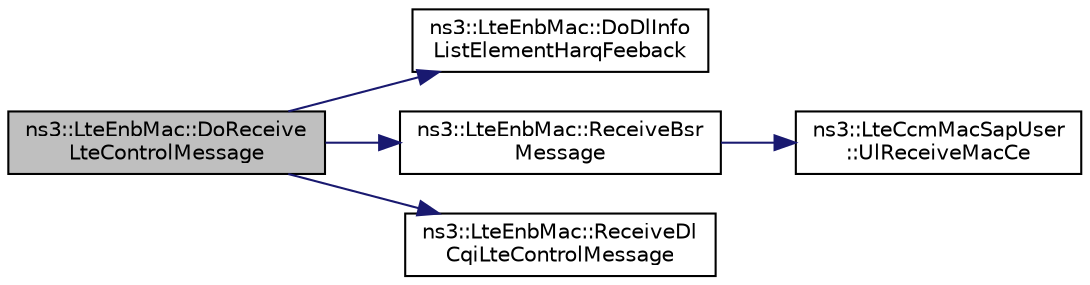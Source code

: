 digraph "ns3::LteEnbMac::DoReceiveLteControlMessage"
{
 // LATEX_PDF_SIZE
  edge [fontname="Helvetica",fontsize="10",labelfontname="Helvetica",labelfontsize="10"];
  node [fontname="Helvetica",fontsize="10",shape=record];
  rankdir="LR";
  Node1 [label="ns3::LteEnbMac::DoReceive\lLteControlMessage",height=0.2,width=0.4,color="black", fillcolor="grey75", style="filled", fontcolor="black",tooltip="Receive a DL CQI ideal control message."];
  Node1 -> Node2 [color="midnightblue",fontsize="10",style="solid",fontname="Helvetica"];
  Node2 [label="ns3::LteEnbMac::DoDlInfo\lListElementHarqFeeback",height=0.2,width=0.4,color="black", fillcolor="white", style="filled",URL="$classns3_1_1_lte_enb_mac.html#a9cf7fe06d2d0d4a7e72f08b123029965",tooltip="DL Info List ELements HARQ Feedback function."];
  Node1 -> Node3 [color="midnightblue",fontsize="10",style="solid",fontname="Helvetica"];
  Node3 [label="ns3::LteEnbMac::ReceiveBsr\lMessage",height=0.2,width=0.4,color="black", fillcolor="white", style="filled",URL="$classns3_1_1_lte_enb_mac.html#a7f4e9d377368a0f1ff382fd74c69aef8",tooltip="Receive a CE element containing the buffer status report."];
  Node3 -> Node4 [color="midnightblue",fontsize="10",style="solid",fontname="Helvetica"];
  Node4 [label="ns3::LteCcmMacSapUser\l::UlReceiveMacCe",height=0.2,width=0.4,color="black", fillcolor="white", style="filled",URL="$classns3_1_1_lte_ccm_mac_sap_user.html#a3011590a93c4278b1dcc594d00843f51",tooltip="When the Primary Component carrier receive a buffer status report it is sent to the CCM."];
  Node1 -> Node5 [color="midnightblue",fontsize="10",style="solid",fontname="Helvetica"];
  Node5 [label="ns3::LteEnbMac::ReceiveDl\lCqiLteControlMessage",height=0.2,width=0.4,color="black", fillcolor="white", style="filled",URL="$classns3_1_1_lte_enb_mac.html#ac1ee0a507c7df7d0541eaf056772d33a",tooltip="Receive a DL CQI ideal control message."];
}
